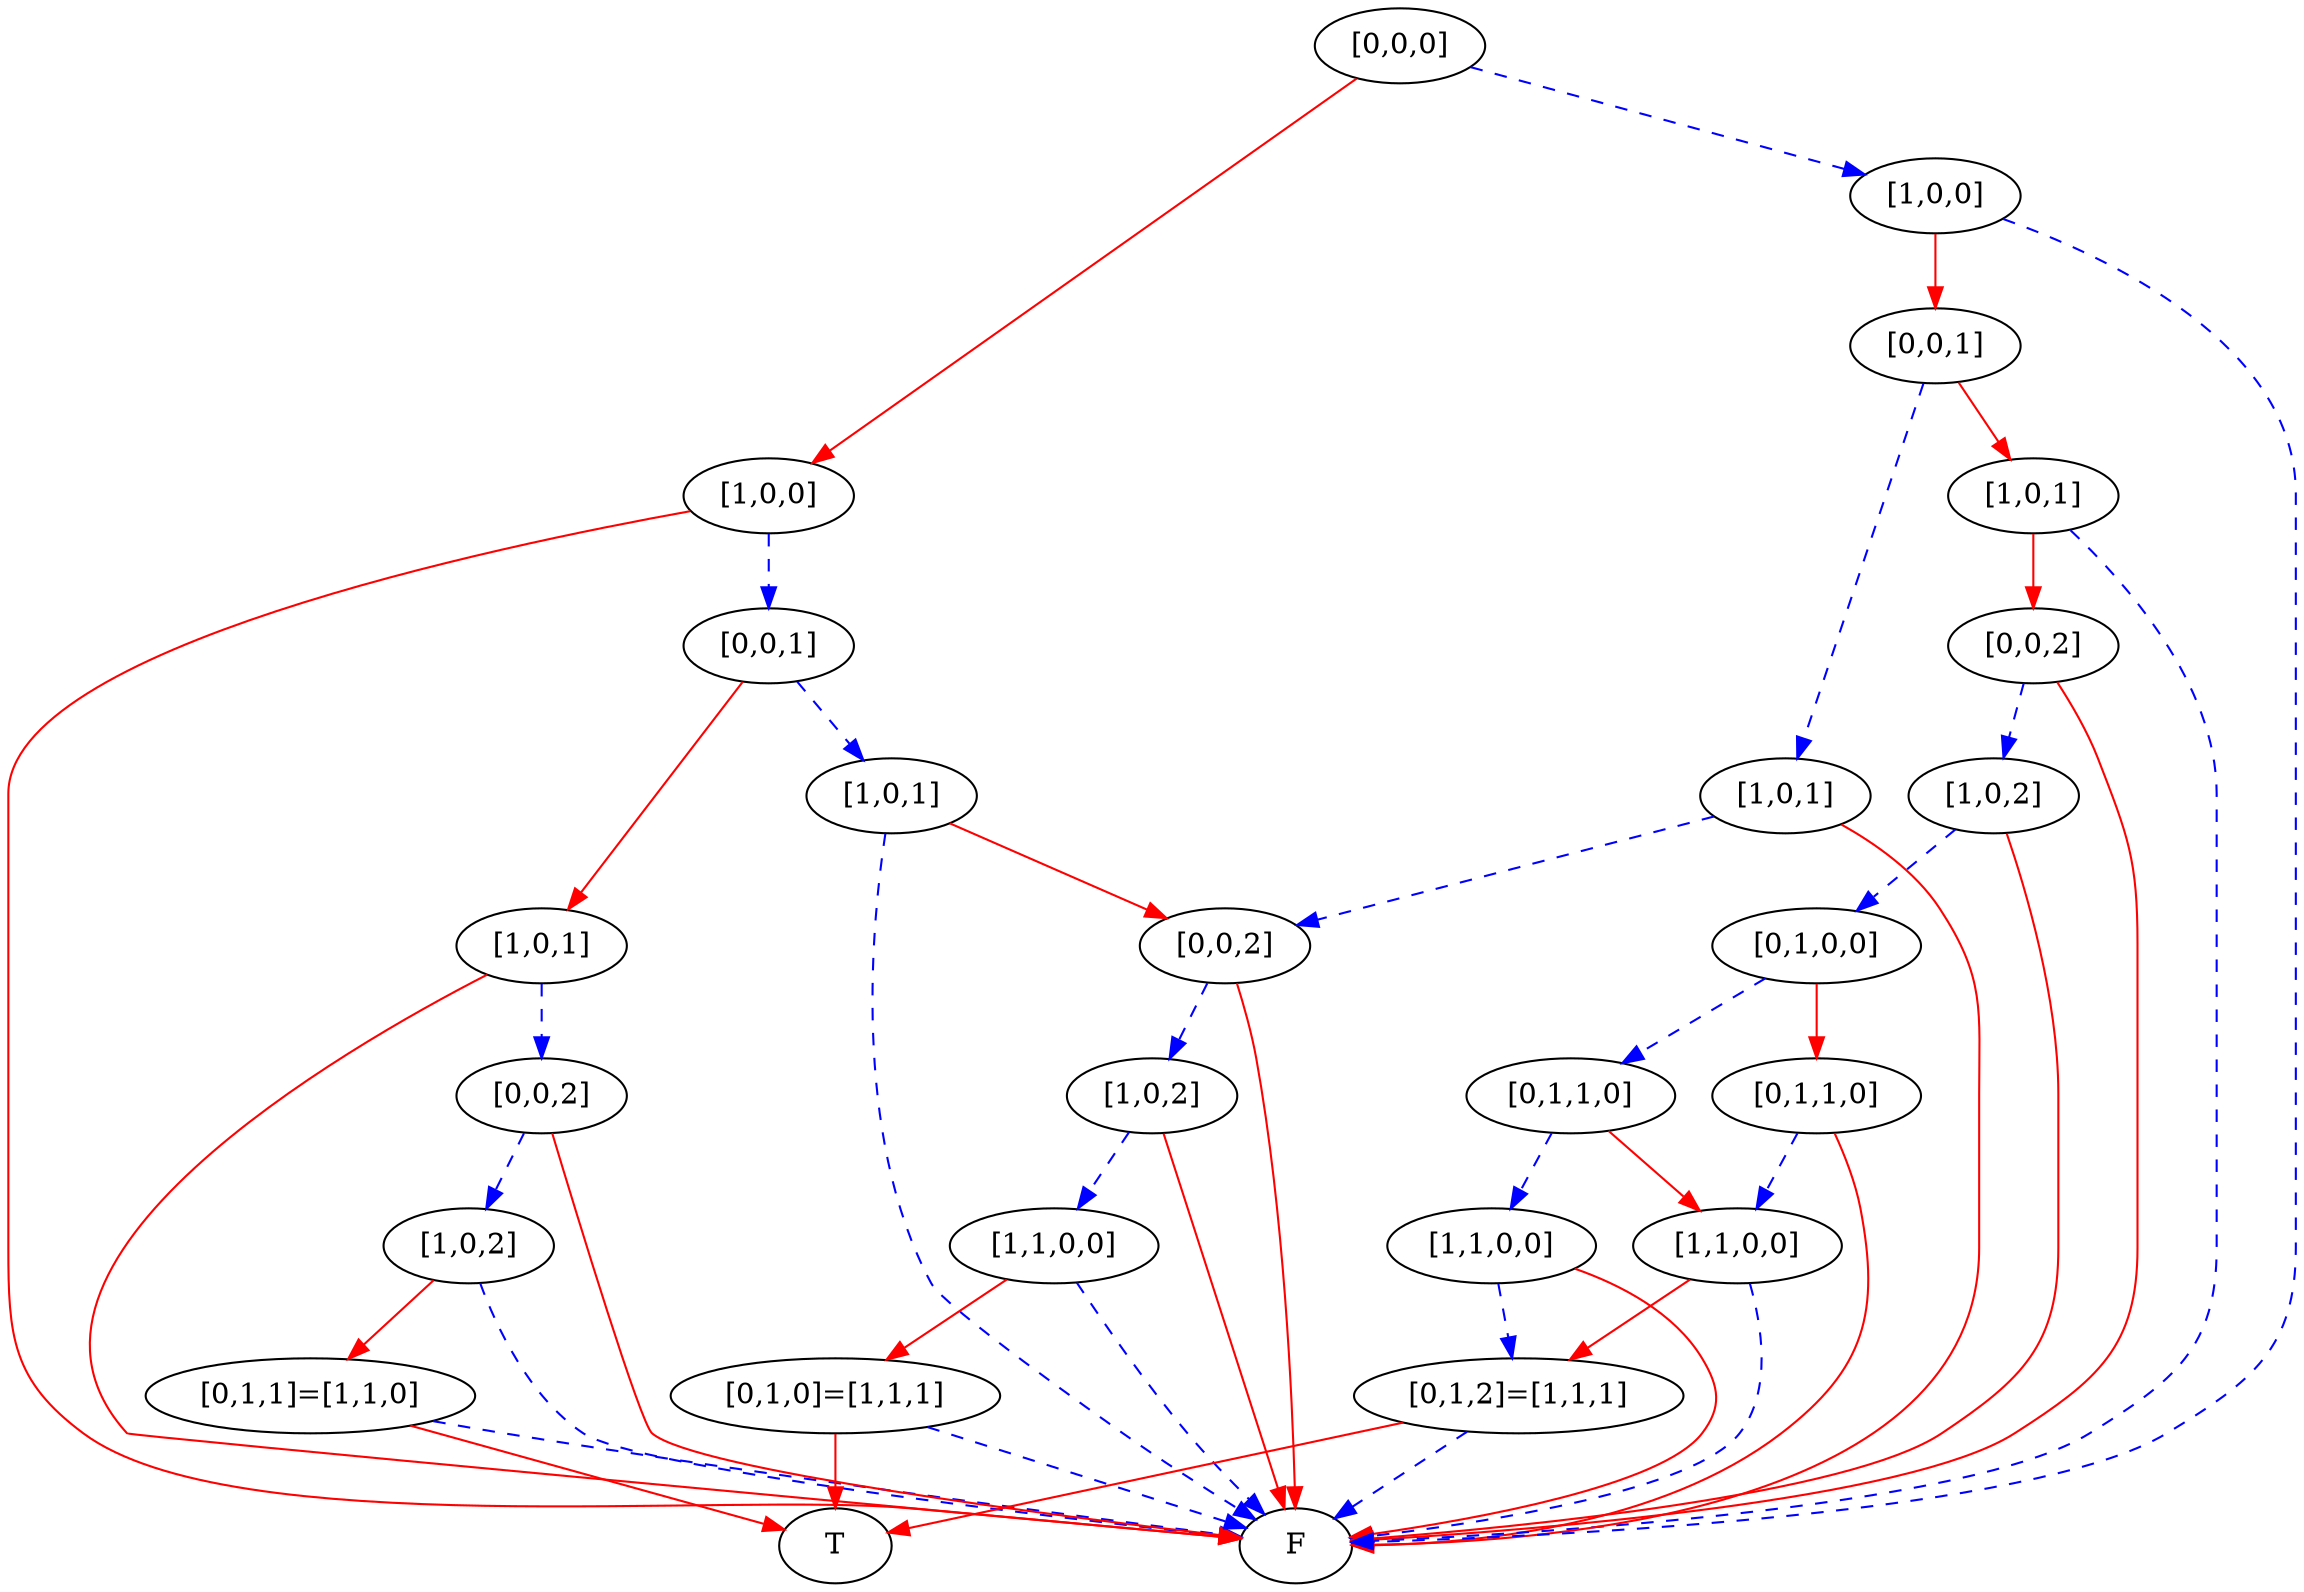 digraph {
    1 [label=F];
    2 [label=T];
    3 [label="[0,1,1]=[1,1,0]"];
    4 [label="[1,0,2]"];
    5 [label="[0,0,2]"];
    6 [label="[1,0,1]"];
    7 [label="[0,1,0]=[1,1,1]"];
    8 [label="[1,1,0,0]"];
    9 [label="[1,0,2]"];
    10 [label="[0,0,2]"];
    11 [label="[1,0,1]"];
    12 [label="[0,0,1]"];
    13 [label="[1,0,0]"];
    14 [label="[0,1,2]=[1,1,1]"];
    15 [label="[1,1,0,0]"];
    16 [label="[0,1,1,0]"];
    17 [label="[1,1,0,0]"];
    18 [label="[0,1,1,0]"];
    19 [label="[0,1,0,0]"];
    20 [label="[1,0,2]"];
    21 [label="[0,0,2]"];
    22 [label="[1,0,1]"];
    23 [label="[1,0,1]"];
    24 [label="[0,0,1]"];
    25 [label="[1,0,0]"];
    26 [label="[0,0,0]"];
    3 -> 1 [style=dashed
           ,color=blue];
    3 -> 2 [color=red];
    4 -> 3 [color=red];
    4 -> 1 [style=dashed
           ,color=blue];
    5 -> 4 [style=dashed
           ,color=blue];
    5 -> 1 [color=red];
    6 -> 5 [style=dashed
           ,color=blue];
    6 -> 1 [color=red];
    7 -> 1 [style=dashed
           ,color=blue];
    7 -> 2 [color=red];
    8 -> 7 [color=red];
    8 -> 1 [style=dashed
           ,color=blue];
    9 -> 8 [style=dashed
           ,color=blue];
    9 -> 1 [color=red];
    10 -> 9 [style=dashed
            ,color=blue];
    10 -> 1 [color=red];
    11 -> 10 [color=red];
    11 -> 1 [style=dashed
            ,color=blue];
    12 -> 6 [color=red];
    12 -> 11 [style=dashed
             ,color=blue];
    13 -> 12 [style=dashed
             ,color=blue];
    13 -> 1 [color=red];
    14 -> 1 [style=dashed
            ,color=blue];
    14 -> 2 [color=red];
    15 -> 14 [color=red];
    15 -> 1 [style=dashed
            ,color=blue];
    16 -> 15 [style=dashed
             ,color=blue];
    16 -> 1 [color=red];
    17 -> 14 [style=dashed
             ,color=blue];
    17 -> 1 [color=red];
    18 -> 15 [color=red];
    18 -> 17 [style=dashed
             ,color=blue];
    19 -> 16 [color=red];
    19 -> 18 [style=dashed
             ,color=blue];
    20 -> 19 [style=dashed
             ,color=blue];
    20 -> 1 [color=red];
    21 -> 20 [style=dashed
             ,color=blue];
    21 -> 1 [color=red];
    22 -> 21 [color=red];
    22 -> 1 [style=dashed
            ,color=blue];
    23 -> 10 [style=dashed
             ,color=blue];
    23 -> 1 [color=red];
    24 -> 22 [color=red];
    24 -> 23 [style=dashed
             ,color=blue];
    25 -> 24 [color=red];
    25 -> 1 [style=dashed
            ,color=blue];
    26 -> 13 [color=red];
    26 -> 25 [style=dashed
             ,color=blue];
}